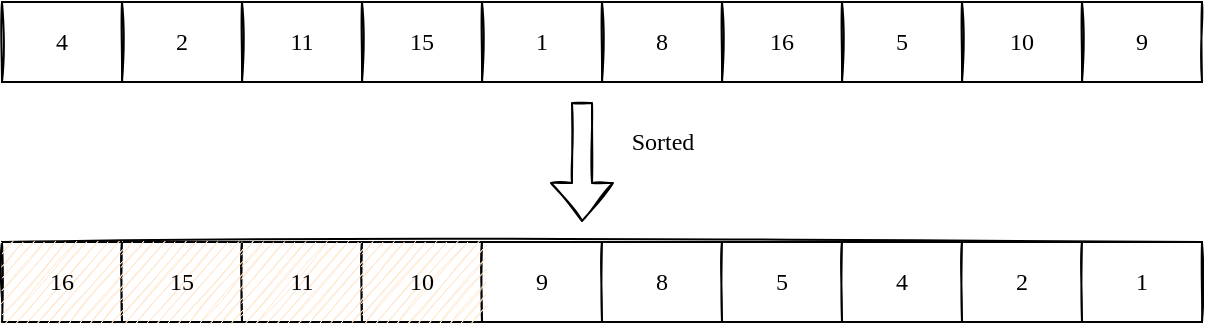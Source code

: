 <mxfile version="15.9.4" type="github">
  <diagram id="7r-cEC3OtPzexPNFLQ0D" name="Page-1">
    <mxGraphModel dx="946" dy="614" grid="1" gridSize="10" guides="1" tooltips="1" connect="1" arrows="1" fold="1" page="1" pageScale="1" pageWidth="850" pageHeight="1100" math="0" shadow="0">
      <root>
        <mxCell id="0" />
        <mxCell id="1" parent="0" />
        <mxCell id="QHSyzHqWdaT3IA_FwhGE-119" value="" style="shape=table;startSize=0;container=1;collapsible=0;childLayout=tableLayout;sketch=1;fillStyle=auto;fontFamily=Comic Sans MS;gradientColor=none;" vertex="1" parent="1">
          <mxGeometry x="160" y="90" width="600" height="40" as="geometry" />
        </mxCell>
        <mxCell id="QHSyzHqWdaT3IA_FwhGE-120" value="" style="shape=partialRectangle;collapsible=0;dropTarget=0;pointerEvents=0;fillColor=none;top=0;left=0;bottom=0;right=0;points=[[0,0.5],[1,0.5]];portConstraint=eastwest;sketch=1;fillStyle=auto;fontFamily=Comic Sans MS;" vertex="1" parent="QHSyzHqWdaT3IA_FwhGE-119">
          <mxGeometry width="600" height="40" as="geometry" />
        </mxCell>
        <mxCell id="QHSyzHqWdaT3IA_FwhGE-121" value="4" style="shape=partialRectangle;html=1;whiteSpace=wrap;connectable=0;overflow=hidden;fillColor=none;top=0;left=0;bottom=0;right=0;pointerEvents=1;sketch=1;fillStyle=auto;fontFamily=Comic Sans MS;" vertex="1" parent="QHSyzHqWdaT3IA_FwhGE-120">
          <mxGeometry width="60" height="40" as="geometry">
            <mxRectangle width="60" height="40" as="alternateBounds" />
          </mxGeometry>
        </mxCell>
        <mxCell id="QHSyzHqWdaT3IA_FwhGE-122" value="2" style="shape=partialRectangle;html=1;whiteSpace=wrap;connectable=0;overflow=hidden;fillColor=none;top=0;left=0;bottom=0;right=0;pointerEvents=1;sketch=1;fillStyle=auto;fontFamily=Comic Sans MS;" vertex="1" parent="QHSyzHqWdaT3IA_FwhGE-120">
          <mxGeometry x="60" width="60" height="40" as="geometry">
            <mxRectangle width="60" height="40" as="alternateBounds" />
          </mxGeometry>
        </mxCell>
        <mxCell id="QHSyzHqWdaT3IA_FwhGE-123" value="11" style="shape=partialRectangle;html=1;whiteSpace=wrap;connectable=0;overflow=hidden;fillColor=none;top=0;left=0;bottom=0;right=0;pointerEvents=1;sketch=1;fillStyle=auto;fontFamily=Comic Sans MS;" vertex="1" parent="QHSyzHqWdaT3IA_FwhGE-120">
          <mxGeometry x="120" width="60" height="40" as="geometry">
            <mxRectangle width="60" height="40" as="alternateBounds" />
          </mxGeometry>
        </mxCell>
        <mxCell id="QHSyzHqWdaT3IA_FwhGE-124" value="15" style="shape=partialRectangle;html=1;whiteSpace=wrap;connectable=0;overflow=hidden;fillColor=none;top=0;left=0;bottom=0;right=0;pointerEvents=1;sketch=1;fillStyle=auto;fontFamily=Comic Sans MS;" vertex="1" parent="QHSyzHqWdaT3IA_FwhGE-120">
          <mxGeometry x="180" width="60" height="40" as="geometry">
            <mxRectangle width="60" height="40" as="alternateBounds" />
          </mxGeometry>
        </mxCell>
        <mxCell id="QHSyzHqWdaT3IA_FwhGE-125" value="1" style="shape=partialRectangle;html=1;whiteSpace=wrap;connectable=0;overflow=hidden;fillColor=none;top=0;left=0;bottom=0;right=0;pointerEvents=1;sketch=1;fillStyle=auto;fontFamily=Comic Sans MS;" vertex="1" parent="QHSyzHqWdaT3IA_FwhGE-120">
          <mxGeometry x="240" width="60" height="40" as="geometry">
            <mxRectangle width="60" height="40" as="alternateBounds" />
          </mxGeometry>
        </mxCell>
        <mxCell id="QHSyzHqWdaT3IA_FwhGE-126" value="8" style="shape=partialRectangle;html=1;whiteSpace=wrap;connectable=0;overflow=hidden;fillColor=none;top=0;left=0;bottom=0;right=0;pointerEvents=1;sketch=1;fillStyle=auto;fontFamily=Comic Sans MS;" vertex="1" parent="QHSyzHqWdaT3IA_FwhGE-120">
          <mxGeometry x="300" width="60" height="40" as="geometry">
            <mxRectangle width="60" height="40" as="alternateBounds" />
          </mxGeometry>
        </mxCell>
        <mxCell id="QHSyzHqWdaT3IA_FwhGE-127" value="16" style="shape=partialRectangle;html=1;whiteSpace=wrap;connectable=0;overflow=hidden;fillColor=none;top=0;left=0;bottom=0;right=0;pointerEvents=1;sketch=1;fillStyle=auto;fontFamily=Comic Sans MS;" vertex="1" parent="QHSyzHqWdaT3IA_FwhGE-120">
          <mxGeometry x="360" width="60" height="40" as="geometry">
            <mxRectangle width="60" height="40" as="alternateBounds" />
          </mxGeometry>
        </mxCell>
        <mxCell id="QHSyzHqWdaT3IA_FwhGE-128" value="5" style="shape=partialRectangle;html=1;whiteSpace=wrap;connectable=0;overflow=hidden;fillColor=none;top=0;left=0;bottom=0;right=0;pointerEvents=1;sketch=1;fillStyle=auto;fontFamily=Comic Sans MS;" vertex="1" parent="QHSyzHqWdaT3IA_FwhGE-120">
          <mxGeometry x="420" width="60" height="40" as="geometry">
            <mxRectangle width="60" height="40" as="alternateBounds" />
          </mxGeometry>
        </mxCell>
        <mxCell id="QHSyzHqWdaT3IA_FwhGE-129" value="10" style="shape=partialRectangle;html=1;whiteSpace=wrap;connectable=0;overflow=hidden;fillColor=none;top=0;left=0;bottom=0;right=0;pointerEvents=1;sketch=1;fillStyle=auto;fontFamily=Comic Sans MS;" vertex="1" parent="QHSyzHqWdaT3IA_FwhGE-120">
          <mxGeometry x="480" width="60" height="40" as="geometry">
            <mxRectangle width="60" height="40" as="alternateBounds" />
          </mxGeometry>
        </mxCell>
        <mxCell id="QHSyzHqWdaT3IA_FwhGE-130" value="9" style="shape=partialRectangle;html=1;whiteSpace=wrap;connectable=0;overflow=hidden;fillColor=none;top=0;left=0;bottom=0;right=0;pointerEvents=1;sketch=1;fillStyle=auto;fontFamily=Comic Sans MS;" vertex="1" parent="QHSyzHqWdaT3IA_FwhGE-120">
          <mxGeometry x="540" width="60" height="40" as="geometry">
            <mxRectangle width="60" height="40" as="alternateBounds" />
          </mxGeometry>
        </mxCell>
        <mxCell id="QHSyzHqWdaT3IA_FwhGE-131" value="" style="shape=table;startSize=0;container=1;collapsible=0;childLayout=tableLayout;sketch=1;fillStyle=auto;fontFamily=Comic Sans MS;gradientColor=none;" vertex="1" parent="1">
          <mxGeometry x="160" y="210" width="600" height="40" as="geometry" />
        </mxCell>
        <mxCell id="QHSyzHqWdaT3IA_FwhGE-132" value="" style="shape=partialRectangle;collapsible=0;dropTarget=0;pointerEvents=0;fillColor=none;top=0;left=0;bottom=0;right=0;points=[[0,0.5],[1,0.5]];portConstraint=eastwest;sketch=1;fillStyle=auto;fontFamily=Comic Sans MS;" vertex="1" parent="QHSyzHqWdaT3IA_FwhGE-131">
          <mxGeometry width="600" height="40" as="geometry" />
        </mxCell>
        <mxCell id="QHSyzHqWdaT3IA_FwhGE-133" value="16" style="shape=partialRectangle;html=1;whiteSpace=wrap;connectable=0;overflow=hidden;fillColor=#ffe6cc;top=0;left=0;bottom=0;right=0;pointerEvents=1;sketch=1;fillStyle=auto;fontFamily=Comic Sans MS;strokeColor=#d79b00;" vertex="1" parent="QHSyzHqWdaT3IA_FwhGE-132">
          <mxGeometry width="60" height="40" as="geometry">
            <mxRectangle width="60" height="40" as="alternateBounds" />
          </mxGeometry>
        </mxCell>
        <mxCell id="QHSyzHqWdaT3IA_FwhGE-134" value="15" style="shape=partialRectangle;html=1;whiteSpace=wrap;connectable=0;overflow=hidden;fillColor=#ffe6cc;top=0;left=0;bottom=0;right=0;pointerEvents=1;sketch=1;fillStyle=auto;fontFamily=Comic Sans MS;strokeColor=#d79b00;" vertex="1" parent="QHSyzHqWdaT3IA_FwhGE-132">
          <mxGeometry x="60" width="60" height="40" as="geometry">
            <mxRectangle width="60" height="40" as="alternateBounds" />
          </mxGeometry>
        </mxCell>
        <mxCell id="QHSyzHqWdaT3IA_FwhGE-135" value="11" style="shape=partialRectangle;html=1;whiteSpace=wrap;connectable=0;overflow=hidden;fillColor=#ffe6cc;top=0;left=0;bottom=0;right=0;pointerEvents=1;sketch=1;fillStyle=auto;fontFamily=Comic Sans MS;strokeColor=#d79b00;" vertex="1" parent="QHSyzHqWdaT3IA_FwhGE-132">
          <mxGeometry x="120" width="60" height="40" as="geometry">
            <mxRectangle width="60" height="40" as="alternateBounds" />
          </mxGeometry>
        </mxCell>
        <mxCell id="QHSyzHqWdaT3IA_FwhGE-136" value="10" style="shape=partialRectangle;html=1;whiteSpace=wrap;connectable=0;overflow=hidden;fillColor=#ffe6cc;top=0;left=0;bottom=0;right=0;pointerEvents=1;sketch=1;fillStyle=auto;fontFamily=Comic Sans MS;strokeColor=#d79b00;" vertex="1" parent="QHSyzHqWdaT3IA_FwhGE-132">
          <mxGeometry x="180" width="60" height="40" as="geometry">
            <mxRectangle width="60" height="40" as="alternateBounds" />
          </mxGeometry>
        </mxCell>
        <mxCell id="QHSyzHqWdaT3IA_FwhGE-137" value="9" style="shape=partialRectangle;html=1;whiteSpace=wrap;connectable=0;overflow=hidden;fillColor=none;top=0;left=0;bottom=0;right=0;pointerEvents=1;sketch=1;fillStyle=auto;fontFamily=Comic Sans MS;" vertex="1" parent="QHSyzHqWdaT3IA_FwhGE-132">
          <mxGeometry x="240" width="60" height="40" as="geometry">
            <mxRectangle width="60" height="40" as="alternateBounds" />
          </mxGeometry>
        </mxCell>
        <mxCell id="QHSyzHqWdaT3IA_FwhGE-138" value="8" style="shape=partialRectangle;html=1;whiteSpace=wrap;connectable=0;overflow=hidden;fillColor=none;top=0;left=0;bottom=0;right=0;pointerEvents=1;sketch=1;fillStyle=auto;fontFamily=Comic Sans MS;" vertex="1" parent="QHSyzHqWdaT3IA_FwhGE-132">
          <mxGeometry x="300" width="60" height="40" as="geometry">
            <mxRectangle width="60" height="40" as="alternateBounds" />
          </mxGeometry>
        </mxCell>
        <mxCell id="QHSyzHqWdaT3IA_FwhGE-139" value="5" style="shape=partialRectangle;html=1;whiteSpace=wrap;connectable=0;overflow=hidden;fillColor=none;top=0;left=0;bottom=0;right=0;pointerEvents=1;sketch=1;fillStyle=auto;fontFamily=Comic Sans MS;" vertex="1" parent="QHSyzHqWdaT3IA_FwhGE-132">
          <mxGeometry x="360" width="60" height="40" as="geometry">
            <mxRectangle width="60" height="40" as="alternateBounds" />
          </mxGeometry>
        </mxCell>
        <mxCell id="QHSyzHqWdaT3IA_FwhGE-140" value="4" style="shape=partialRectangle;html=1;whiteSpace=wrap;connectable=0;overflow=hidden;fillColor=none;top=0;left=0;bottom=0;right=0;pointerEvents=1;sketch=1;fillStyle=auto;fontFamily=Comic Sans MS;" vertex="1" parent="QHSyzHqWdaT3IA_FwhGE-132">
          <mxGeometry x="420" width="60" height="40" as="geometry">
            <mxRectangle width="60" height="40" as="alternateBounds" />
          </mxGeometry>
        </mxCell>
        <mxCell id="QHSyzHqWdaT3IA_FwhGE-141" value="2" style="shape=partialRectangle;html=1;whiteSpace=wrap;connectable=0;overflow=hidden;fillColor=none;top=0;left=0;bottom=0;right=0;pointerEvents=1;sketch=1;fillStyle=auto;fontFamily=Comic Sans MS;" vertex="1" parent="QHSyzHqWdaT3IA_FwhGE-132">
          <mxGeometry x="480" width="60" height="40" as="geometry">
            <mxRectangle width="60" height="40" as="alternateBounds" />
          </mxGeometry>
        </mxCell>
        <mxCell id="QHSyzHqWdaT3IA_FwhGE-142" value="1" style="shape=partialRectangle;html=1;whiteSpace=wrap;connectable=0;overflow=hidden;fillColor=none;top=0;left=0;bottom=0;right=0;pointerEvents=1;sketch=1;fillStyle=auto;fontFamily=Comic Sans MS;" vertex="1" parent="QHSyzHqWdaT3IA_FwhGE-132">
          <mxGeometry x="540" width="60" height="40" as="geometry">
            <mxRectangle width="60" height="40" as="alternateBounds" />
          </mxGeometry>
        </mxCell>
        <mxCell id="QHSyzHqWdaT3IA_FwhGE-143" value="" style="shape=flexArrow;endArrow=classic;html=1;rounded=0;fontFamily=Comic Sans MS;sketch=1;" edge="1" parent="1">
          <mxGeometry width="50" height="50" relative="1" as="geometry">
            <mxPoint x="450" y="140" as="sourcePoint" />
            <mxPoint x="450" y="200" as="targetPoint" />
          </mxGeometry>
        </mxCell>
        <mxCell id="QHSyzHqWdaT3IA_FwhGE-145" value="Sorted" style="text;html=1;align=center;verticalAlign=middle;resizable=0;points=[];autosize=1;strokeColor=none;fillColor=none;fontFamily=Comic Sans MS;" vertex="1" parent="1">
          <mxGeometry x="460" y="150" width="60" height="20" as="geometry" />
        </mxCell>
      </root>
    </mxGraphModel>
  </diagram>
</mxfile>
